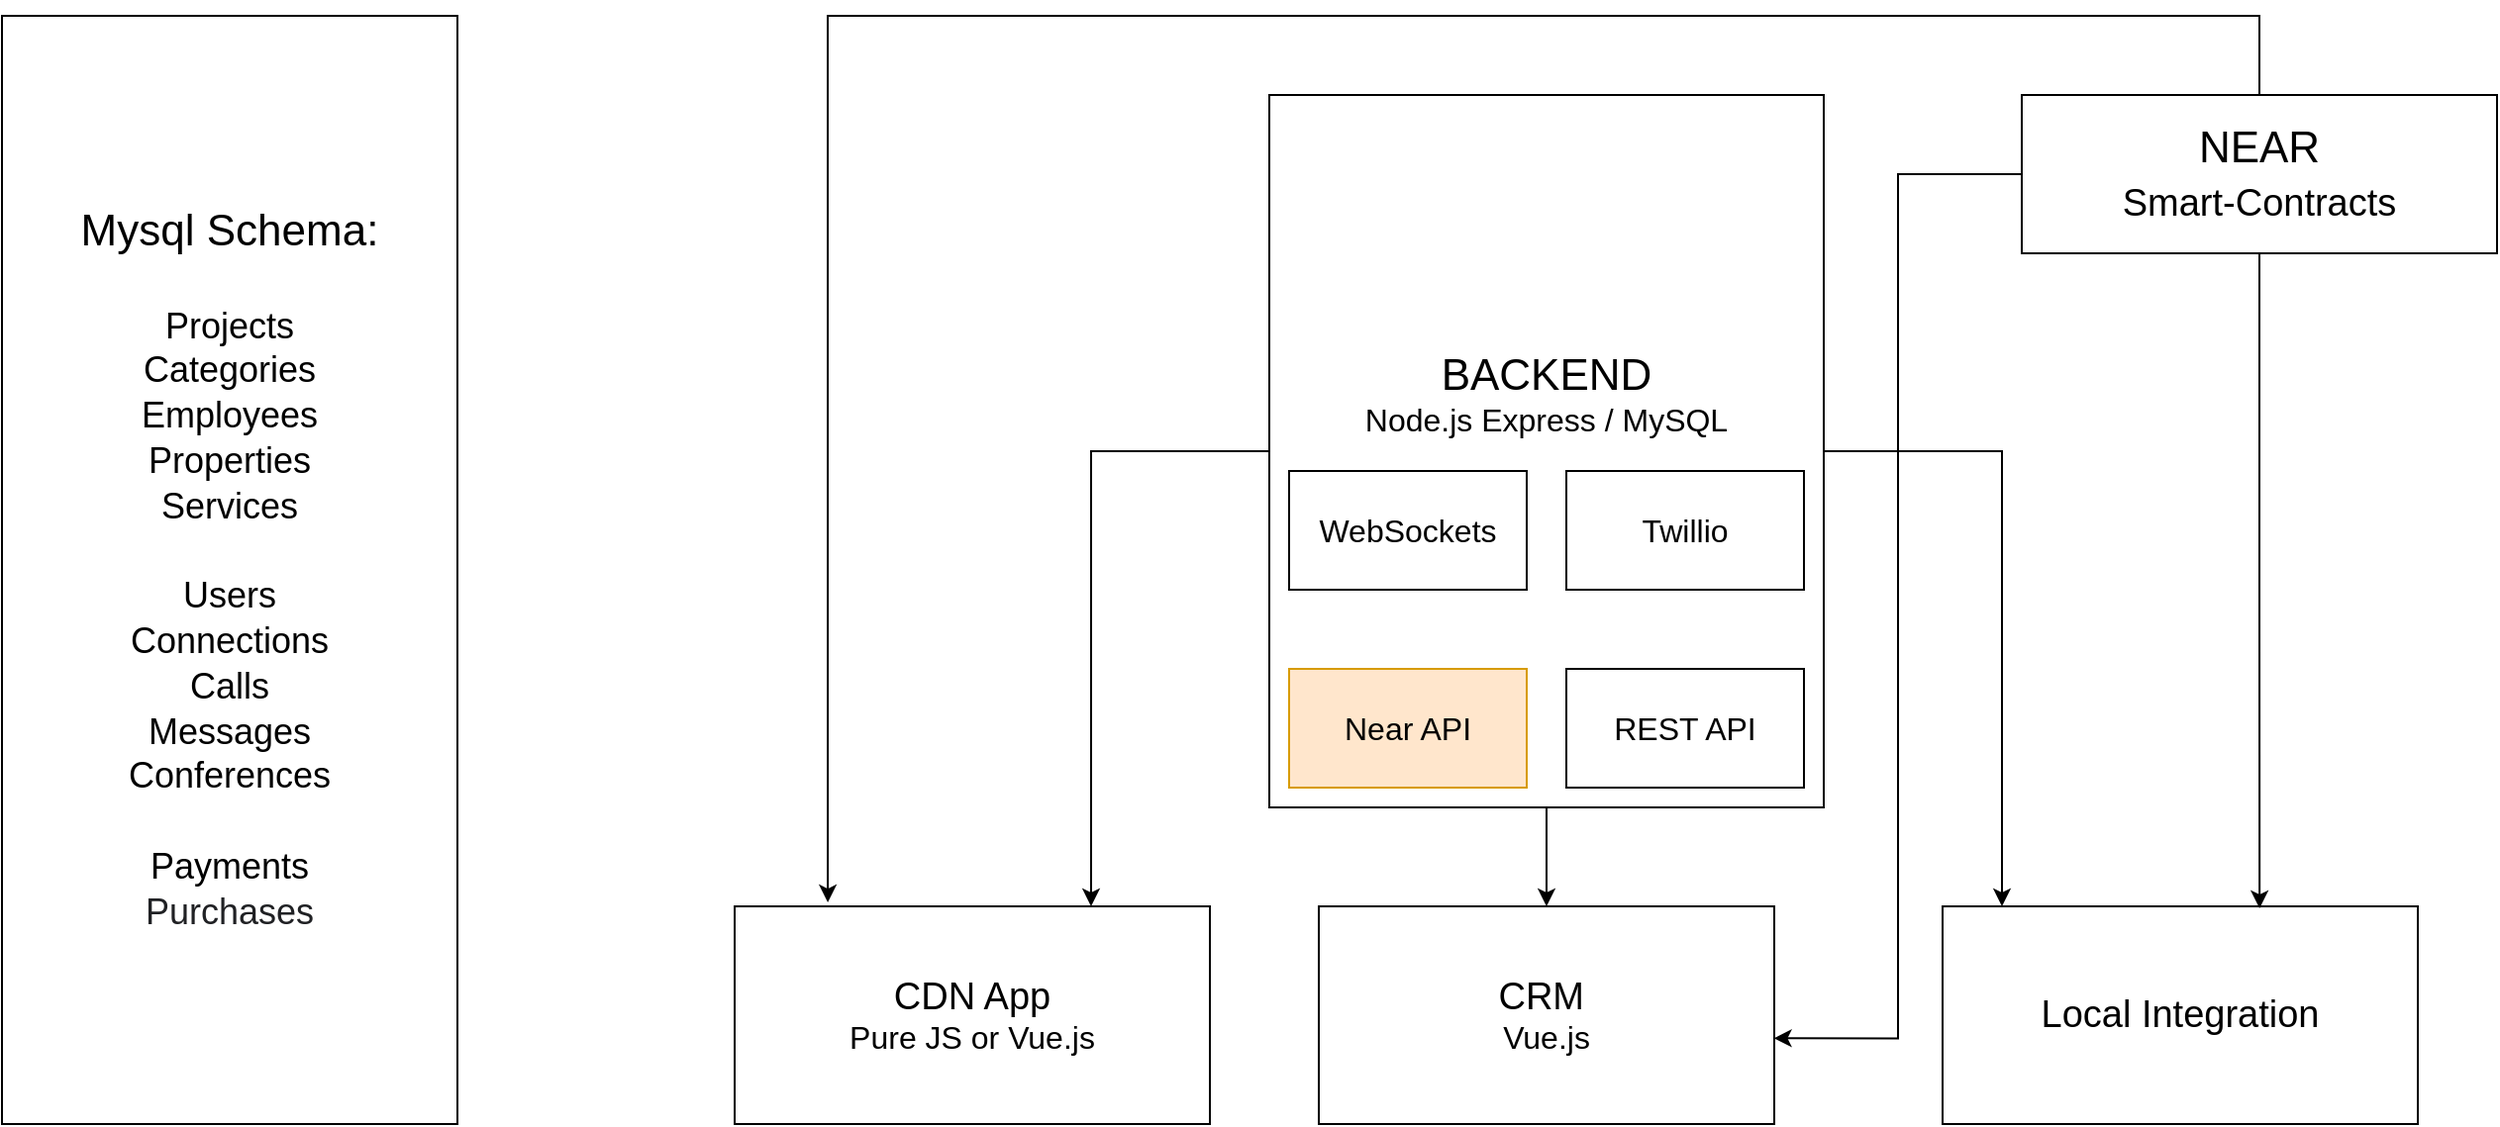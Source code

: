 <mxfile version="20.5.3" type="github">
  <diagram id="Tez5qsD9d1kk88AbKUiM" name="Страница 1">
    <mxGraphModel dx="2691" dy="907" grid="1" gridSize="10" guides="1" tooltips="1" connect="1" arrows="1" fold="1" page="1" pageScale="1" pageWidth="827" pageHeight="1169" math="0" shadow="0">
      <root>
        <mxCell id="0" />
        <mxCell id="1" parent="0" />
        <mxCell id="tWPgpHmCEdw0edPjmDw7-9" value="" style="edgeStyle=orthogonalEdgeStyle;rounded=0;orthogonalLoop=1;jettySize=auto;html=1;fontSize=16;" edge="1" parent="1" source="tWPgpHmCEdw0edPjmDw7-1" target="tWPgpHmCEdw0edPjmDw7-8">
          <mxGeometry relative="1" as="geometry" />
        </mxCell>
        <mxCell id="tWPgpHmCEdw0edPjmDw7-16" value="" style="edgeStyle=orthogonalEdgeStyle;rounded=0;orthogonalLoop=1;jettySize=auto;html=1;fontSize=16;" edge="1" parent="1" source="tWPgpHmCEdw0edPjmDw7-1" target="tWPgpHmCEdw0edPjmDw7-15">
          <mxGeometry relative="1" as="geometry">
            <Array as="points">
              <mxPoint x="550" y="260" />
            </Array>
          </mxGeometry>
        </mxCell>
        <mxCell id="tWPgpHmCEdw0edPjmDw7-52" style="edgeStyle=orthogonalEdgeStyle;rounded=0;orthogonalLoop=1;jettySize=auto;html=1;exitX=1;exitY=0.5;exitDx=0;exitDy=0;entryX=0.75;entryY=0;entryDx=0;entryDy=0;fontSize=19;" edge="1" parent="1" source="tWPgpHmCEdw0edPjmDw7-1" target="tWPgpHmCEdw0edPjmDw7-10">
          <mxGeometry relative="1" as="geometry" />
        </mxCell>
        <mxCell id="tWPgpHmCEdw0edPjmDw7-1" value="&lt;font style=&quot;font-size: 22px;&quot;&gt;BACKEND&lt;br&gt;&lt;/font&gt;&lt;font style=&quot;font-size: 16px;&quot;&gt;Node.js Express / MySQL&lt;br&gt;&lt;br&gt;&lt;br&gt;&lt;br&gt;&lt;/font&gt;" style="rounded=0;whiteSpace=wrap;html=1;direction=west;" vertex="1" parent="1">
          <mxGeometry x="180" y="80" width="280" height="360" as="geometry" />
        </mxCell>
        <mxCell id="tWPgpHmCEdw0edPjmDw7-2" value="&lt;font style=&quot;font-size: 16px;&quot;&gt;WebSockets&lt;/font&gt;" style="rounded=0;whiteSpace=wrap;html=1;fontSize=19;" vertex="1" parent="1">
          <mxGeometry x="190" y="270" width="120" height="60" as="geometry" />
        </mxCell>
        <mxCell id="tWPgpHmCEdw0edPjmDw7-3" value="&lt;font style=&quot;font-size: 16px;&quot;&gt;Twillio&lt;/font&gt;" style="rounded=0;whiteSpace=wrap;html=1;fontSize=19;" vertex="1" parent="1">
          <mxGeometry x="330" y="270" width="120" height="60" as="geometry" />
        </mxCell>
        <mxCell id="tWPgpHmCEdw0edPjmDw7-4" value="&lt;font style=&quot;font-size: 16px;&quot;&gt;Near API&lt;/font&gt;" style="rounded=0;whiteSpace=wrap;html=1;fontSize=19;fillColor=#ffe6cc;strokeColor=#d79b00;" vertex="1" parent="1">
          <mxGeometry x="190" y="370" width="120" height="60" as="geometry" />
        </mxCell>
        <mxCell id="tWPgpHmCEdw0edPjmDw7-5" value="&lt;font style=&quot;font-size: 16px;&quot;&gt;REST API&lt;/font&gt;" style="rounded=0;whiteSpace=wrap;html=1;fontSize=19;" vertex="1" parent="1">
          <mxGeometry x="330" y="370" width="120" height="60" as="geometry" />
        </mxCell>
        <mxCell id="tWPgpHmCEdw0edPjmDw7-8" value="&lt;font style=&quot;&quot;&gt;&lt;span style=&quot;font-size: 19px;&quot;&gt;CRM&amp;nbsp;&lt;/span&gt;&lt;br&gt;&lt;font style=&quot;font-size: 16px;&quot;&gt;Vue.js&lt;/font&gt;&lt;br&gt;&lt;/font&gt;" style="rounded=0;whiteSpace=wrap;html=1;" vertex="1" parent="1">
          <mxGeometry x="205" y="490" width="230" height="110" as="geometry" />
        </mxCell>
        <mxCell id="tWPgpHmCEdw0edPjmDw7-10" value="&lt;font style=&quot;&quot;&gt;&lt;span style=&quot;font-size: 19px;&quot;&gt;CDN App&lt;/span&gt;&lt;br&gt;&lt;font style=&quot;font-size: 16px;&quot;&gt;Pure JS or Vue.js&lt;/font&gt;&lt;br&gt;&lt;/font&gt;" style="rounded=0;whiteSpace=wrap;html=1;fontSize=16;" vertex="1" parent="1">
          <mxGeometry x="-90" y="490" width="240" height="110" as="geometry" />
        </mxCell>
        <mxCell id="tWPgpHmCEdw0edPjmDw7-15" value="&lt;font style=&quot;font-size: 19px;&quot;&gt;Local Integration&lt;/font&gt;" style="whiteSpace=wrap;html=1;rounded=0;" vertex="1" parent="1">
          <mxGeometry x="520" y="490" width="240" height="110" as="geometry" />
        </mxCell>
        <mxCell id="tWPgpHmCEdw0edPjmDw7-20" style="edgeStyle=orthogonalEdgeStyle;rounded=0;orthogonalLoop=1;jettySize=auto;html=1;entryX=0.196;entryY=-0.018;entryDx=0;entryDy=0;entryPerimeter=0;fontSize=19;" edge="1" parent="1" source="tWPgpHmCEdw0edPjmDw7-17" target="tWPgpHmCEdw0edPjmDw7-10">
          <mxGeometry relative="1" as="geometry">
            <Array as="points">
              <mxPoint x="680" y="40" />
              <mxPoint x="-43" y="40" />
            </Array>
          </mxGeometry>
        </mxCell>
        <mxCell id="tWPgpHmCEdw0edPjmDw7-22" style="edgeStyle=orthogonalEdgeStyle;rounded=0;orthogonalLoop=1;jettySize=auto;html=1;entryX=0.667;entryY=0.009;entryDx=0;entryDy=0;entryPerimeter=0;fontSize=19;" edge="1" parent="1" source="tWPgpHmCEdw0edPjmDw7-17" target="tWPgpHmCEdw0edPjmDw7-15">
          <mxGeometry relative="1" as="geometry" />
        </mxCell>
        <mxCell id="tWPgpHmCEdw0edPjmDw7-53" style="edgeStyle=orthogonalEdgeStyle;rounded=0;orthogonalLoop=1;jettySize=auto;html=1;exitX=0;exitY=0.5;exitDx=0;exitDy=0;entryX=0.999;entryY=0.606;entryDx=0;entryDy=0;entryPerimeter=0;fontSize=19;" edge="1" parent="1" source="tWPgpHmCEdw0edPjmDw7-17" target="tWPgpHmCEdw0edPjmDw7-8">
          <mxGeometry relative="1" as="geometry" />
        </mxCell>
        <mxCell id="tWPgpHmCEdw0edPjmDw7-17" value="NEAR &lt;br&gt;&lt;font style=&quot;font-size: 19px;&quot;&gt;Smart-Contracts&lt;/font&gt;" style="rounded=0;whiteSpace=wrap;html=1;fontSize=22;" vertex="1" parent="1">
          <mxGeometry x="560" y="80" width="240" height="80" as="geometry" />
        </mxCell>
        <mxCell id="tWPgpHmCEdw0edPjmDw7-57" value="&lt;font style=&quot;font-size: 22px;&quot;&gt;Mysql Schema:&lt;br&gt;&lt;/font&gt;&lt;br&gt;&lt;font style=&quot;&quot;&gt;&lt;font style=&quot;font-size: 18px;&quot;&gt;Projects&lt;br&gt;Categories&lt;br&gt;Employees&lt;br&gt;&lt;/font&gt;&lt;span style=&quot;font-size: 18px;&quot;&gt;Properties&lt;/span&gt;&lt;br&gt;&lt;span style=&quot;font-size: 18px;&quot;&gt;Services&lt;/span&gt;&lt;br&gt;&lt;br&gt;&lt;span style=&quot;font-size: 18px;&quot;&gt;Users&lt;/span&gt;&lt;br&gt;&lt;span style=&quot;font-size: 18px;&quot;&gt;Connections&lt;/span&gt;&lt;br&gt;&lt;span style=&quot;font-size: 18px;&quot;&gt;Calls&lt;/span&gt;&lt;br&gt;&lt;span style=&quot;font-size: 18px;&quot;&gt;Messages&lt;/span&gt;&lt;br&gt;&lt;span style=&quot;font-size: 18px;&quot;&gt;Conferences&lt;/span&gt;&lt;br&gt;&lt;br&gt;&lt;span style=&quot;font-size: 18px;&quot;&gt;Payments&lt;br&gt;&lt;/span&gt;&lt;span style=&quot;color: rgb(32, 33, 36); font-family: inherit; background-color: initial;&quot;&gt;&lt;font style=&quot;font-size: 18px;&quot;&gt;Purchases&lt;/font&gt;&lt;/span&gt;&lt;span style=&quot;font-size: 18px;&quot;&gt;&lt;br&gt;&lt;/span&gt;&lt;/font&gt;" style="rounded=0;whiteSpace=wrap;html=1;fontSize=19;align=center;" vertex="1" parent="1">
          <mxGeometry x="-460" y="40" width="230" height="560" as="geometry" />
        </mxCell>
      </root>
    </mxGraphModel>
  </diagram>
</mxfile>

